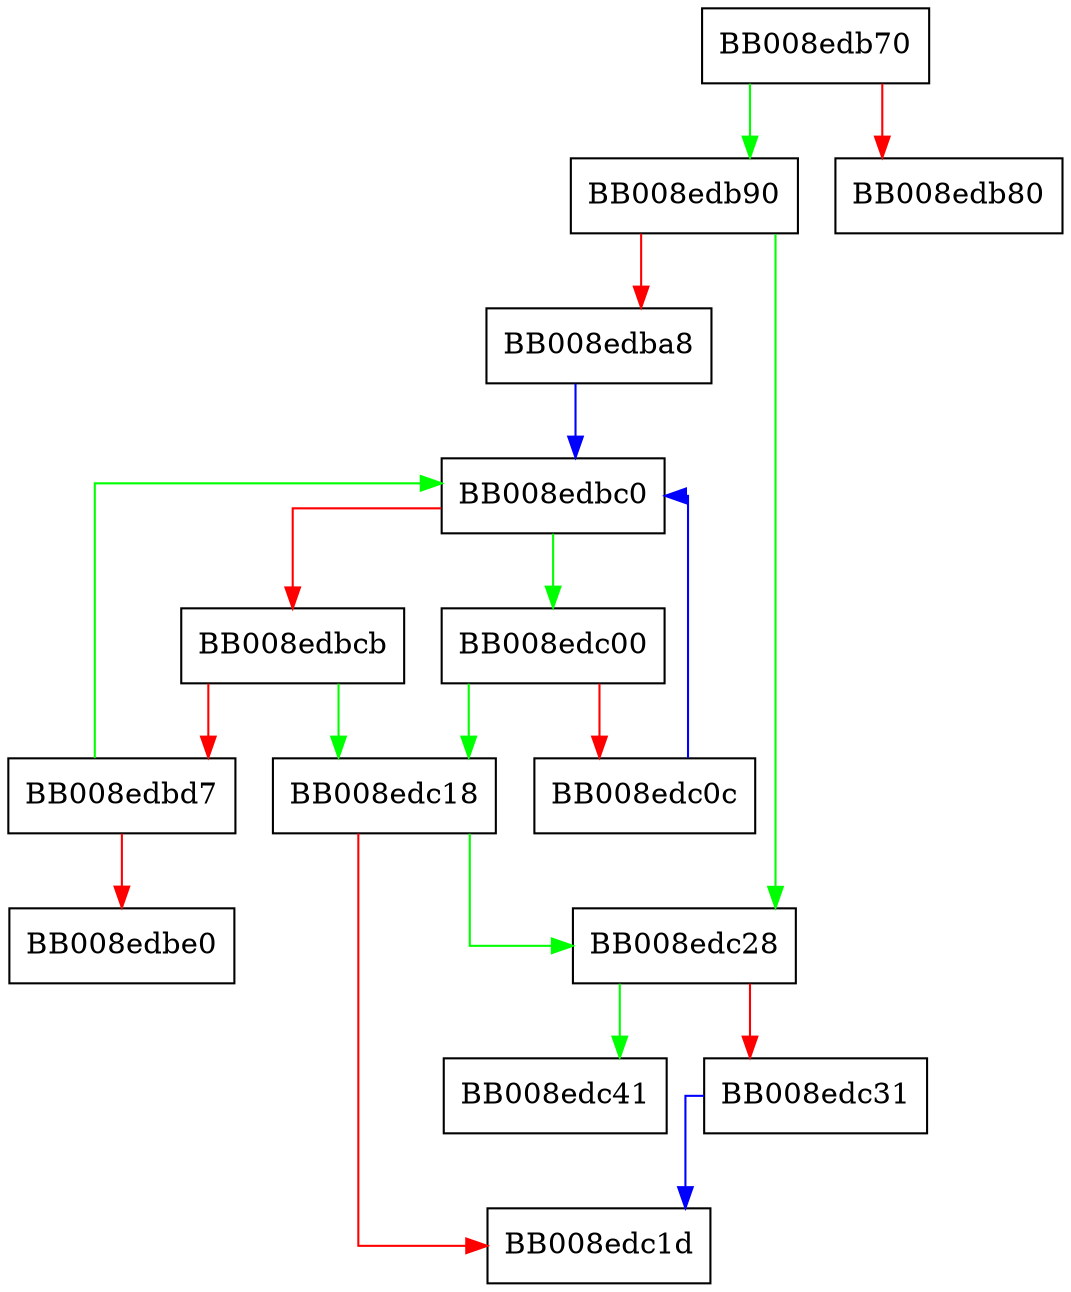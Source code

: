 digraph _dl_next_tls_modid {
  node [shape="box"];
  graph [splines=ortho];
  BB008edb70 -> BB008edb90 [color="green"];
  BB008edb70 -> BB008edb80 [color="red"];
  BB008edb90 -> BB008edc28 [color="green"];
  BB008edb90 -> BB008edba8 [color="red"];
  BB008edba8 -> BB008edbc0 [color="blue"];
  BB008edbc0 -> BB008edc00 [color="green"];
  BB008edbc0 -> BB008edbcb [color="red"];
  BB008edbcb -> BB008edc18 [color="green"];
  BB008edbcb -> BB008edbd7 [color="red"];
  BB008edbd7 -> BB008edbc0 [color="green"];
  BB008edbd7 -> BB008edbe0 [color="red"];
  BB008edc00 -> BB008edc18 [color="green"];
  BB008edc00 -> BB008edc0c [color="red"];
  BB008edc0c -> BB008edbc0 [color="blue"];
  BB008edc18 -> BB008edc28 [color="green"];
  BB008edc18 -> BB008edc1d [color="red"];
  BB008edc28 -> BB008edc41 [color="green"];
  BB008edc28 -> BB008edc31 [color="red"];
  BB008edc31 -> BB008edc1d [color="blue"];
}